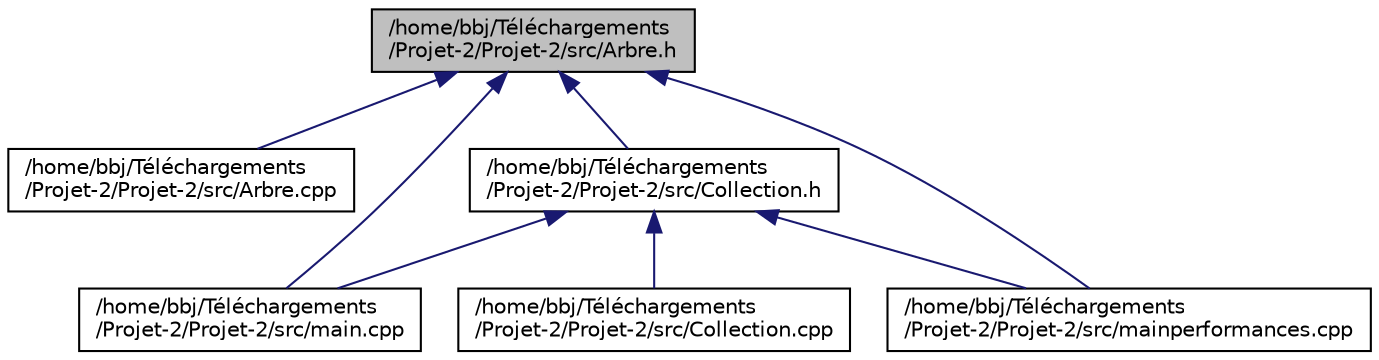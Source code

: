digraph "/home/bbj/Téléchargements/Projet-2/Projet-2/src/Arbre.h"
{
 // LATEX_PDF_SIZE
  edge [fontname="Helvetica",fontsize="10",labelfontname="Helvetica",labelfontsize="10"];
  node [fontname="Helvetica",fontsize="10",shape=record];
  Node1 [label="/home/bbj/Téléchargements\l/Projet-2/Projet-2/src/Arbre.h",height=0.2,width=0.4,color="black", fillcolor="grey75", style="filled", fontcolor="black",tooltip=" "];
  Node1 -> Node2 [dir="back",color="midnightblue",fontsize="10",style="solid",fontname="Helvetica"];
  Node2 [label="/home/bbj/Téléchargements\l/Projet-2/Projet-2/src/Arbre.cpp",height=0.2,width=0.4,color="black", fillcolor="white", style="filled",URL="$Arbre_8cpp.html",tooltip=" "];
  Node1 -> Node3 [dir="back",color="midnightblue",fontsize="10",style="solid",fontname="Helvetica"];
  Node3 [label="/home/bbj/Téléchargements\l/Projet-2/Projet-2/src/Collection.h",height=0.2,width=0.4,color="black", fillcolor="white", style="filled",URL="$Collection_8h.html",tooltip=" "];
  Node3 -> Node4 [dir="back",color="midnightblue",fontsize="10",style="solid",fontname="Helvetica"];
  Node4 [label="/home/bbj/Téléchargements\l/Projet-2/Projet-2/src/Collection.cpp",height=0.2,width=0.4,color="black", fillcolor="white", style="filled",URL="$Collection_8cpp.html",tooltip=" "];
  Node3 -> Node5 [dir="back",color="midnightblue",fontsize="10",style="solid",fontname="Helvetica"];
  Node5 [label="/home/bbj/Téléchargements\l/Projet-2/Projet-2/src/main.cpp",height=0.2,width=0.4,color="black", fillcolor="white", style="filled",URL="$main_8cpp.html",tooltip=" "];
  Node3 -> Node6 [dir="back",color="midnightblue",fontsize="10",style="solid",fontname="Helvetica"];
  Node6 [label="/home/bbj/Téléchargements\l/Projet-2/Projet-2/src/mainperformances.cpp",height=0.2,width=0.4,color="black", fillcolor="white", style="filled",URL="$mainperformances_8cpp.html",tooltip=" "];
  Node1 -> Node5 [dir="back",color="midnightblue",fontsize="10",style="solid",fontname="Helvetica"];
  Node1 -> Node6 [dir="back",color="midnightblue",fontsize="10",style="solid",fontname="Helvetica"];
}
